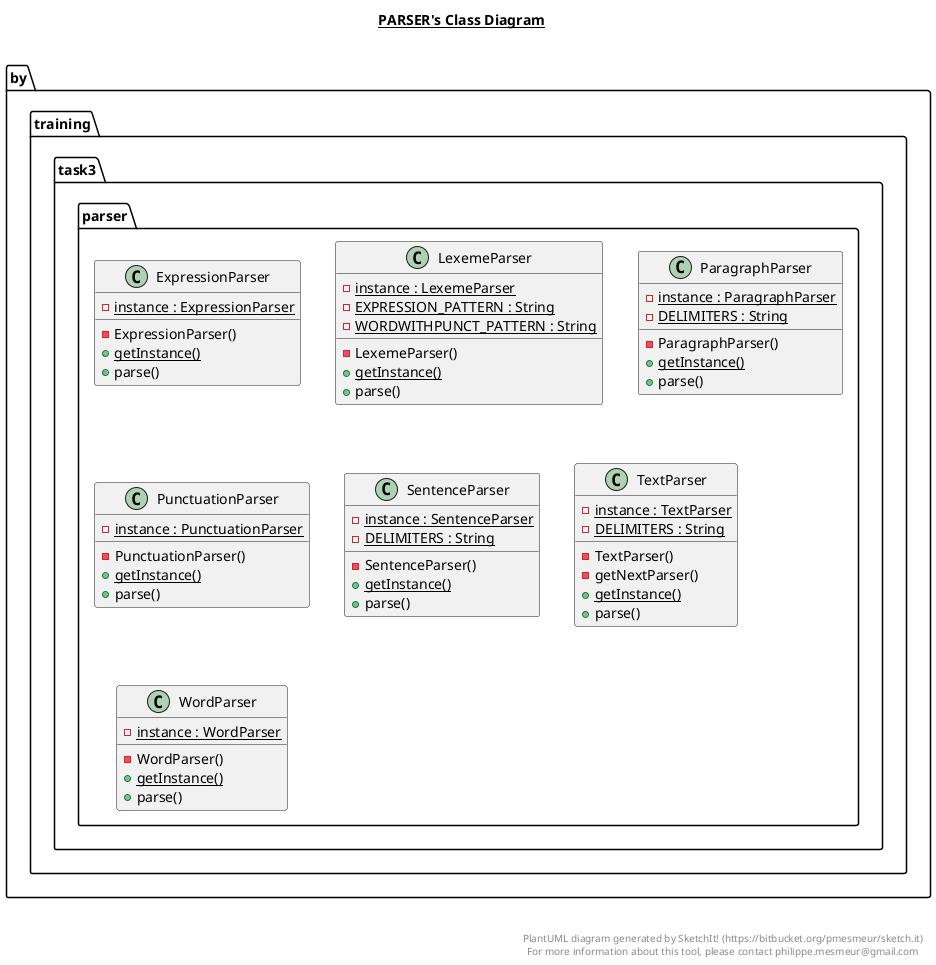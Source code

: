 @startuml

title __PARSER's Class Diagram__\n

  package by.training.task3.parser {
    class ExpressionParser {
        {static} - instance : ExpressionParser
        - ExpressionParser()
        {static} + getInstance()
        + parse()
    }
  }
  

  package by.training.task3.parser {
    class LexemeParser {
        {static} - instance : LexemeParser
        {static} - EXPRESSION_PATTERN : String
        {static} - WORDWITHPUNCT_PATTERN : String
        - LexemeParser()
        {static} + getInstance()
        + parse()
    }
  }
  

  package by.training.task3.parser {
    class ParagraphParser {
        {static} - instance : ParagraphParser
        {static} - DELIMITERS : String
        - ParagraphParser()
        {static} + getInstance()
        + parse()
    }
  }
  

  package by.training.task3.parser {
    class PunctuationParser {
        {static} - instance : PunctuationParser
        - PunctuationParser()
        {static} + getInstance()
        + parse()
    }
  }
  

  package by.training.task3.parser {
    class SentenceParser {
        {static} - instance : SentenceParser
        {static} - DELIMITERS : String
        - SentenceParser()
        {static} + getInstance()
        + parse()
    }
  }
  

  package by.training.task3.parser {
    class TextParser {
        {static} - instance : TextParser
        {static} - DELIMITERS : String
        - TextParser()
        - getNextParser()
        {static} + getInstance()
        + parse()
    }
  }
  

  package by.training.task3.parser {
    class WordParser {
        {static} - instance : WordParser
        - WordParser()
        {static} + getInstance()
        + parse()
    }
  }
  



right footer


PlantUML diagram generated by SketchIt! (https://bitbucket.org/pmesmeur/sketch.it)
For more information about this tool, please contact philippe.mesmeur@gmail.com
endfooter

@enduml
